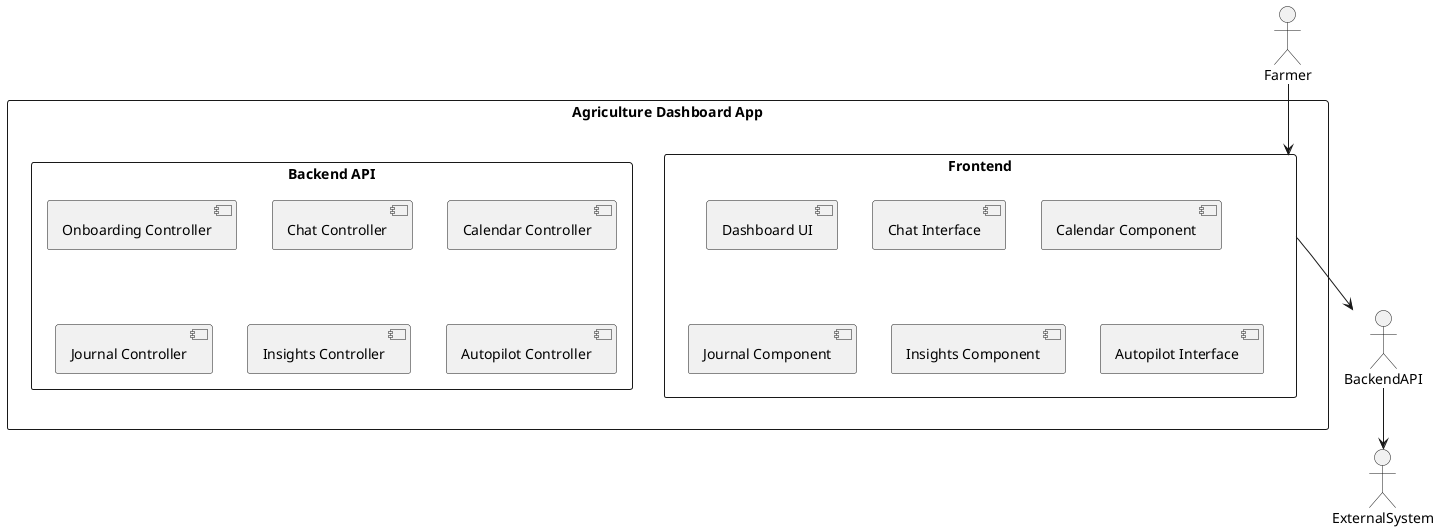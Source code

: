 @startuml
actor Farmer
actor ExternalSystem

rectangle "Agriculture Dashboard App" {
    rectangle "Frontend" {
        [Dashboard UI]
        [Chat Interface]
        [Calendar Component]
        [Journal Component]
        [Insights Component]
        [Autopilot Interface]
    }

    rectangle "Backend API" {
        [Onboarding Controller]
        [Chat Controller]
        [Calendar Controller]
        [Journal Controller]
        [Insights Controller]
        [Autopilot Controller]
    }
}

Farmer --> Frontend
Frontend --> BackendAPI
BackendAPI --> ExternalSystem
@enduml
